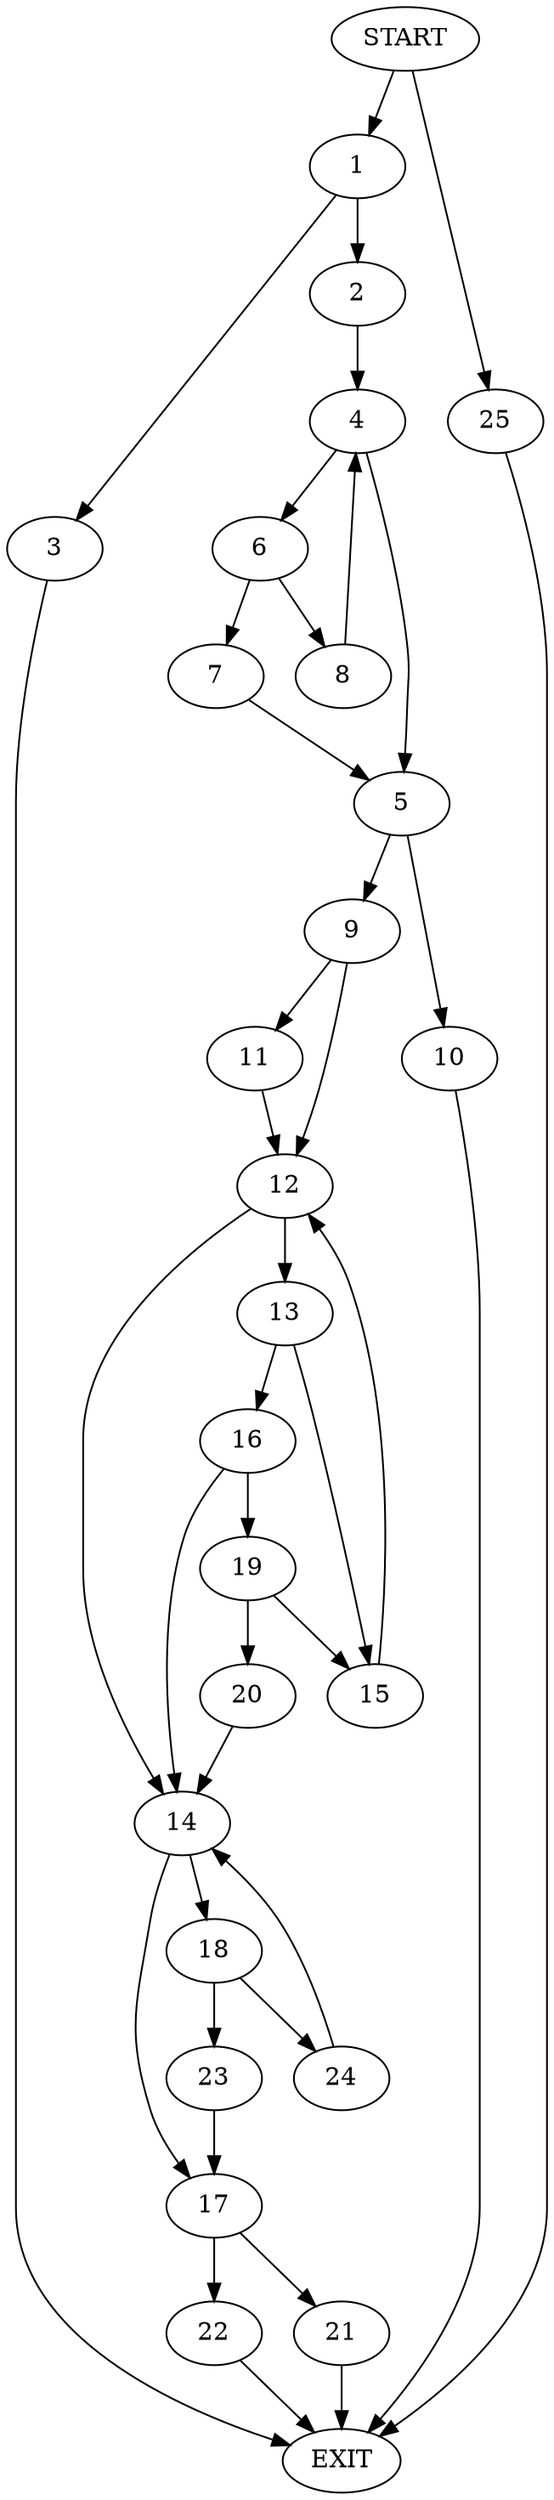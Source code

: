 digraph {
0 [label="START"]
26 [label="EXIT"]
0 -> 1
1 -> 2
1 -> 3
2 -> 4
3 -> 26
4 -> 5
4 -> 6
6 -> 7
6 -> 8
5 -> 9
5 -> 10
8 -> 4
7 -> 5
9 -> 11
9 -> 12
10 -> 26
11 -> 12
12 -> 13
12 -> 14
13 -> 15
13 -> 16
14 -> 17
14 -> 18
16 -> 14
16 -> 19
15 -> 12
19 -> 15
19 -> 20
20 -> 14
17 -> 21
17 -> 22
18 -> 23
18 -> 24
23 -> 17
24 -> 14
22 -> 26
21 -> 26
0 -> 25
25 -> 26
}
